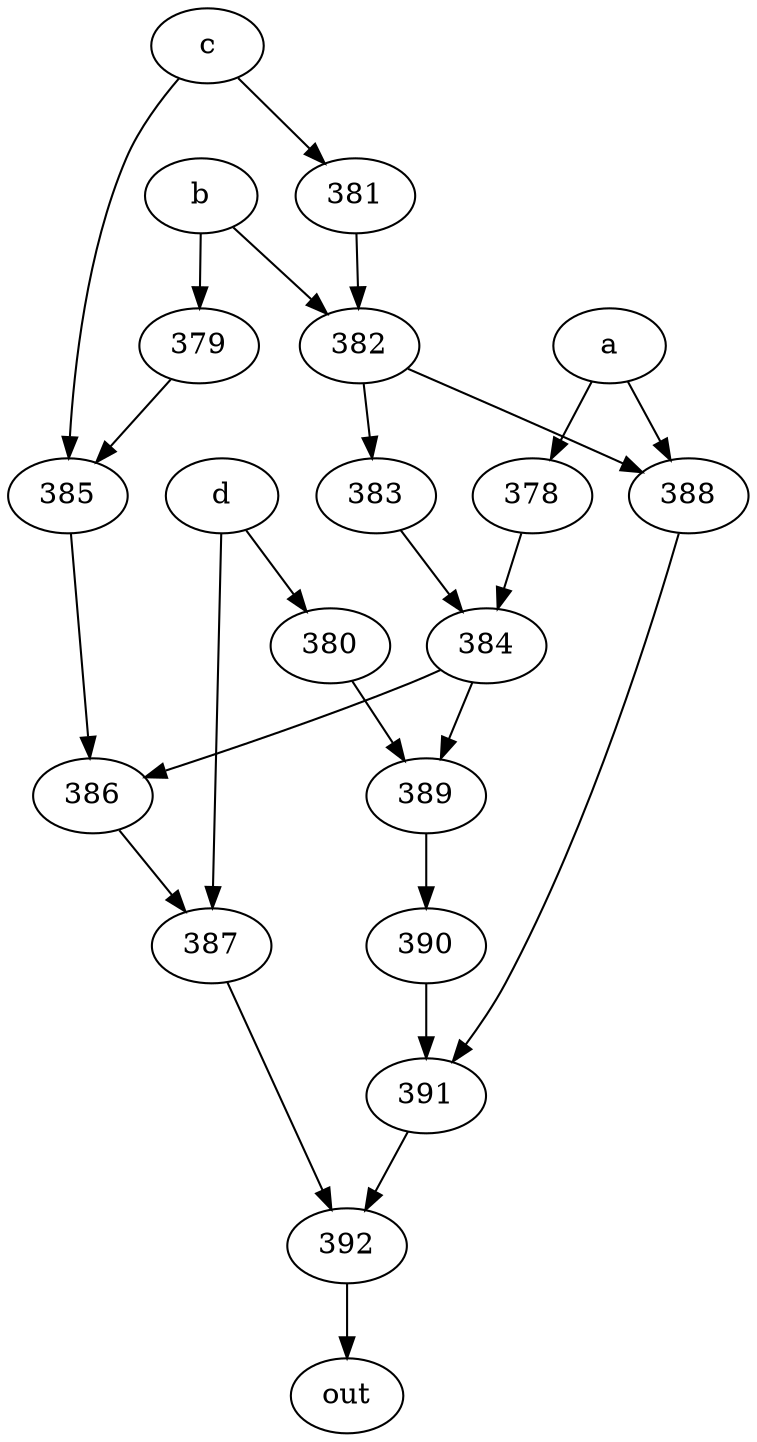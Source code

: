 strict digraph "" {
	392 -> out;
	a -> 378;
	a -> 388;
	378 -> 384;
	388 -> 391;
	384 -> 386;
	384 -> 389;
	391 -> 392;
	b -> 379;
	b -> 382;
	379 -> 385;
	382 -> 388;
	382 -> 383;
	385 -> 386;
	383 -> 384;
	c -> 385;
	c -> 381;
	381 -> 382;
	386 -> 387;
	d -> 380;
	d -> 387;
	380 -> 389;
	387 -> 392;
	389 -> 390;
	390 -> 391;
}
